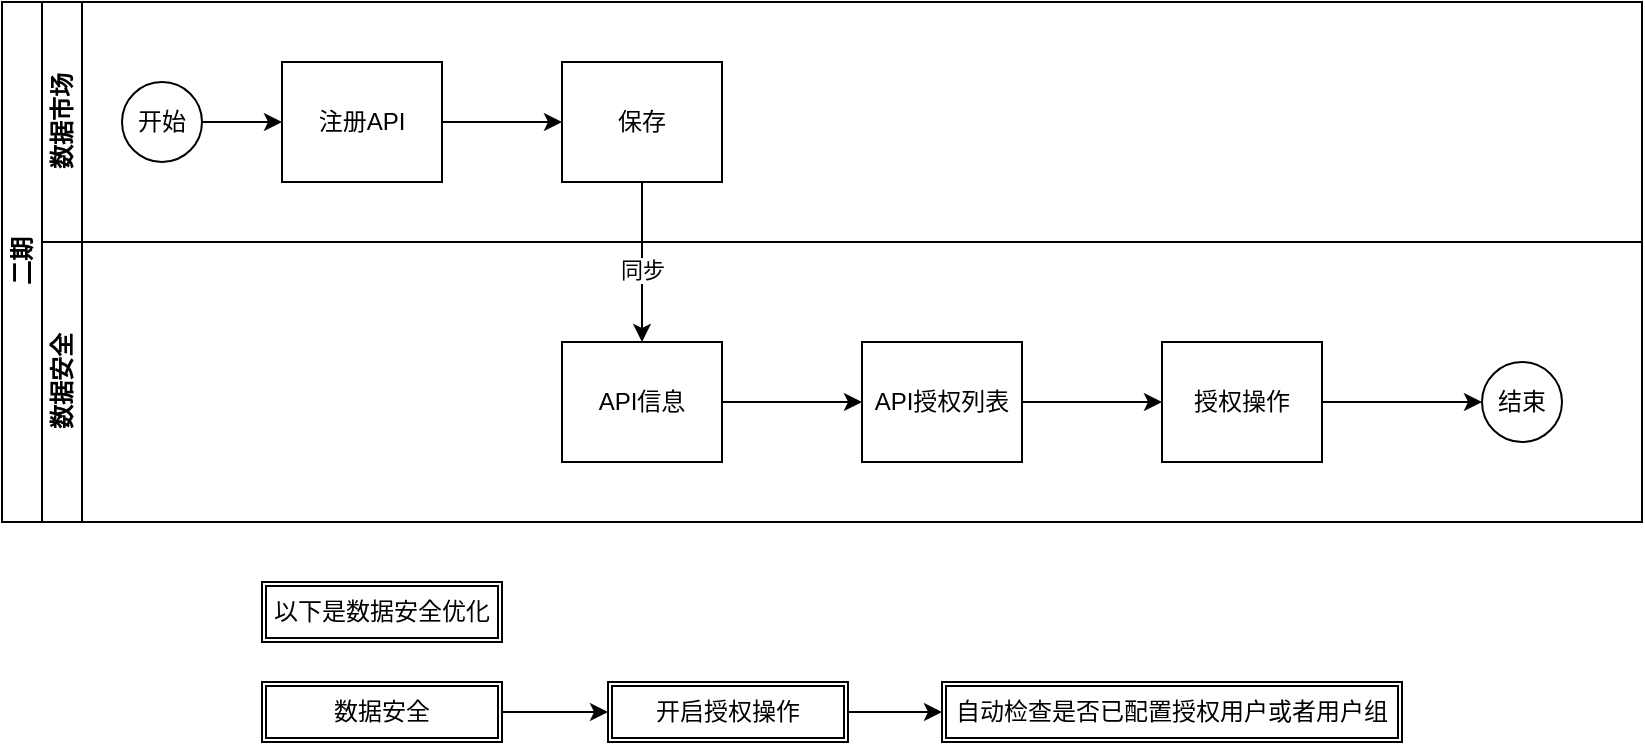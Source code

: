 <mxfile version="24.5.2" type="github">
  <diagram id="prtHgNgQTEPvFCAcTncT" name="Page-1">
    <mxGraphModel dx="968" dy="517" grid="1" gridSize="10" guides="1" tooltips="1" connect="1" arrows="1" fold="1" page="1" pageScale="1" pageWidth="827" pageHeight="1169" math="0" shadow="0">
      <root>
        <mxCell id="0" />
        <mxCell id="1" parent="0" />
        <mxCell id="dNxyNK7c78bLwvsdeMH5-19" value="二期" style="swimlane;html=1;childLayout=stackLayout;resizeParent=1;resizeParentMax=0;horizontal=0;startSize=20;horizontalStack=0;" parent="1" vertex="1">
          <mxGeometry y="120" width="820" height="260" as="geometry" />
        </mxCell>
        <mxCell id="bALk0KtS8XHXc_KfvEAL-22" style="edgeStyle=orthogonalEdgeStyle;rounded=0;orthogonalLoop=1;jettySize=auto;html=1;entryX=0.5;entryY=0;entryDx=0;entryDy=0;" edge="1" parent="dNxyNK7c78bLwvsdeMH5-19" source="bALk0KtS8XHXc_KfvEAL-29" target="dNxyNK7c78bLwvsdeMH5-26">
          <mxGeometry relative="1" as="geometry">
            <mxPoint x="320" y="90.0" as="sourcePoint" />
          </mxGeometry>
        </mxCell>
        <mxCell id="bALk0KtS8XHXc_KfvEAL-23" value="同步" style="edgeLabel;html=1;align=center;verticalAlign=middle;resizable=0;points=[];" vertex="1" connectable="0" parent="bALk0KtS8XHXc_KfvEAL-22">
          <mxGeometry x="0.084" relative="1" as="geometry">
            <mxPoint as="offset" />
          </mxGeometry>
        </mxCell>
        <mxCell id="dNxyNK7c78bLwvsdeMH5-20" value="数据市场" style="swimlane;html=1;startSize=20;horizontal=0;" parent="dNxyNK7c78bLwvsdeMH5-19" vertex="1">
          <mxGeometry x="20" width="800" height="120" as="geometry" />
        </mxCell>
        <mxCell id="dNxyNK7c78bLwvsdeMH5-25" value="" style="edgeStyle=orthogonalEdgeStyle;rounded=0;orthogonalLoop=1;jettySize=auto;html=1;" parent="dNxyNK7c78bLwvsdeMH5-20" source="dNxyNK7c78bLwvsdeMH5-23" target="dNxyNK7c78bLwvsdeMH5-24" edge="1">
          <mxGeometry relative="1" as="geometry" />
        </mxCell>
        <mxCell id="dNxyNK7c78bLwvsdeMH5-23" value="开始" style="ellipse;whiteSpace=wrap;html=1;" parent="dNxyNK7c78bLwvsdeMH5-20" vertex="1">
          <mxGeometry x="40" y="40" width="40" height="40" as="geometry" />
        </mxCell>
        <mxCell id="bALk0KtS8XHXc_KfvEAL-21" style="edgeStyle=orthogonalEdgeStyle;rounded=0;orthogonalLoop=1;jettySize=auto;html=1;" edge="1" parent="dNxyNK7c78bLwvsdeMH5-20" source="dNxyNK7c78bLwvsdeMH5-24" target="bALk0KtS8XHXc_KfvEAL-29">
          <mxGeometry relative="1" as="geometry">
            <mxPoint x="250" y="60" as="targetPoint" />
          </mxGeometry>
        </mxCell>
        <mxCell id="dNxyNK7c78bLwvsdeMH5-24" value="注册API" style="rounded=0;whiteSpace=wrap;html=1;fontFamily=Helvetica;fontSize=12;fontColor=#000000;align=center;" parent="dNxyNK7c78bLwvsdeMH5-20" vertex="1">
          <mxGeometry x="120" y="30" width="80" height="60" as="geometry" />
        </mxCell>
        <mxCell id="bALk0KtS8XHXc_KfvEAL-29" value="保存" style="rounded=0;whiteSpace=wrap;html=1;fontFamily=Helvetica;fontSize=12;fontColor=#000000;align=center;" vertex="1" parent="dNxyNK7c78bLwvsdeMH5-20">
          <mxGeometry x="260" y="30" width="80" height="60" as="geometry" />
        </mxCell>
        <mxCell id="dNxyNK7c78bLwvsdeMH5-21" value="数据安全" style="swimlane;html=1;startSize=20;horizontal=0;" parent="dNxyNK7c78bLwvsdeMH5-19" vertex="1">
          <mxGeometry x="20" y="120" width="800" height="140" as="geometry" />
        </mxCell>
        <mxCell id="bALk0KtS8XHXc_KfvEAL-9" style="edgeStyle=orthogonalEdgeStyle;rounded=0;orthogonalLoop=1;jettySize=auto;html=1;entryX=0;entryY=0.5;entryDx=0;entryDy=0;" edge="1" parent="dNxyNK7c78bLwvsdeMH5-21" source="dNxyNK7c78bLwvsdeMH5-26" target="bALk0KtS8XHXc_KfvEAL-8">
          <mxGeometry relative="1" as="geometry" />
        </mxCell>
        <mxCell id="dNxyNK7c78bLwvsdeMH5-26" value="API信息" style="rounded=0;whiteSpace=wrap;html=1;fontFamily=Helvetica;fontSize=12;fontColor=#000000;align=center;" parent="dNxyNK7c78bLwvsdeMH5-21" vertex="1">
          <mxGeometry x="260" y="50" width="80" height="60" as="geometry" />
        </mxCell>
        <mxCell id="bALk0KtS8XHXc_KfvEAL-25" style="edgeStyle=orthogonalEdgeStyle;rounded=0;orthogonalLoop=1;jettySize=auto;html=1;" edge="1" parent="dNxyNK7c78bLwvsdeMH5-21" source="bALk0KtS8XHXc_KfvEAL-8" target="bALk0KtS8XHXc_KfvEAL-24">
          <mxGeometry relative="1" as="geometry" />
        </mxCell>
        <mxCell id="bALk0KtS8XHXc_KfvEAL-8" value="API授权列表" style="rounded=0;whiteSpace=wrap;html=1;fontFamily=Helvetica;fontSize=12;fontColor=#000000;align=center;" vertex="1" parent="dNxyNK7c78bLwvsdeMH5-21">
          <mxGeometry x="410" y="50" width="80" height="60" as="geometry" />
        </mxCell>
        <mxCell id="bALk0KtS8XHXc_KfvEAL-11" value="结束" style="ellipse;whiteSpace=wrap;html=1;" vertex="1" parent="dNxyNK7c78bLwvsdeMH5-21">
          <mxGeometry x="720" y="60" width="40" height="40" as="geometry" />
        </mxCell>
        <mxCell id="bALk0KtS8XHXc_KfvEAL-26" style="edgeStyle=orthogonalEdgeStyle;rounded=0;orthogonalLoop=1;jettySize=auto;html=1;" edge="1" parent="dNxyNK7c78bLwvsdeMH5-21" source="bALk0KtS8XHXc_KfvEAL-24" target="bALk0KtS8XHXc_KfvEAL-11">
          <mxGeometry relative="1" as="geometry" />
        </mxCell>
        <mxCell id="bALk0KtS8XHXc_KfvEAL-24" value="授权操作" style="rounded=0;whiteSpace=wrap;html=1;fontFamily=Helvetica;fontSize=12;fontColor=#000000;align=center;" vertex="1" parent="dNxyNK7c78bLwvsdeMH5-21">
          <mxGeometry x="560" y="50" width="80" height="60" as="geometry" />
        </mxCell>
        <mxCell id="bALk0KtS8XHXc_KfvEAL-16" style="edgeStyle=orthogonalEdgeStyle;rounded=0;orthogonalLoop=1;jettySize=auto;html=1;entryX=0;entryY=0.5;entryDx=0;entryDy=0;" edge="1" parent="1" source="bALk0KtS8XHXc_KfvEAL-13" target="bALk0KtS8XHXc_KfvEAL-14">
          <mxGeometry relative="1" as="geometry" />
        </mxCell>
        <mxCell id="bALk0KtS8XHXc_KfvEAL-13" value="数据安全" style="shape=ext;double=1;rounded=0;whiteSpace=wrap;html=1;" vertex="1" parent="1">
          <mxGeometry x="130" y="460" width="120" height="30" as="geometry" />
        </mxCell>
        <mxCell id="bALk0KtS8XHXc_KfvEAL-17" style="edgeStyle=orthogonalEdgeStyle;rounded=0;orthogonalLoop=1;jettySize=auto;html=1;" edge="1" parent="1" source="bALk0KtS8XHXc_KfvEAL-14" target="bALk0KtS8XHXc_KfvEAL-15">
          <mxGeometry relative="1" as="geometry" />
        </mxCell>
        <mxCell id="bALk0KtS8XHXc_KfvEAL-14" value="开启授权操作" style="shape=ext;double=1;rounded=0;whiteSpace=wrap;html=1;" vertex="1" parent="1">
          <mxGeometry x="303" y="460" width="120" height="30" as="geometry" />
        </mxCell>
        <mxCell id="bALk0KtS8XHXc_KfvEAL-15" value="自动检查是否已配置授权用户或者用户组" style="shape=ext;double=1;rounded=0;whiteSpace=wrap;html=1;" vertex="1" parent="1">
          <mxGeometry x="470" y="460" width="230" height="30" as="geometry" />
        </mxCell>
        <mxCell id="bALk0KtS8XHXc_KfvEAL-18" value="以下是数据安全优化" style="shape=ext;double=1;rounded=0;whiteSpace=wrap;html=1;" vertex="1" parent="1">
          <mxGeometry x="130" y="410" width="120" height="30" as="geometry" />
        </mxCell>
      </root>
    </mxGraphModel>
  </diagram>
</mxfile>
